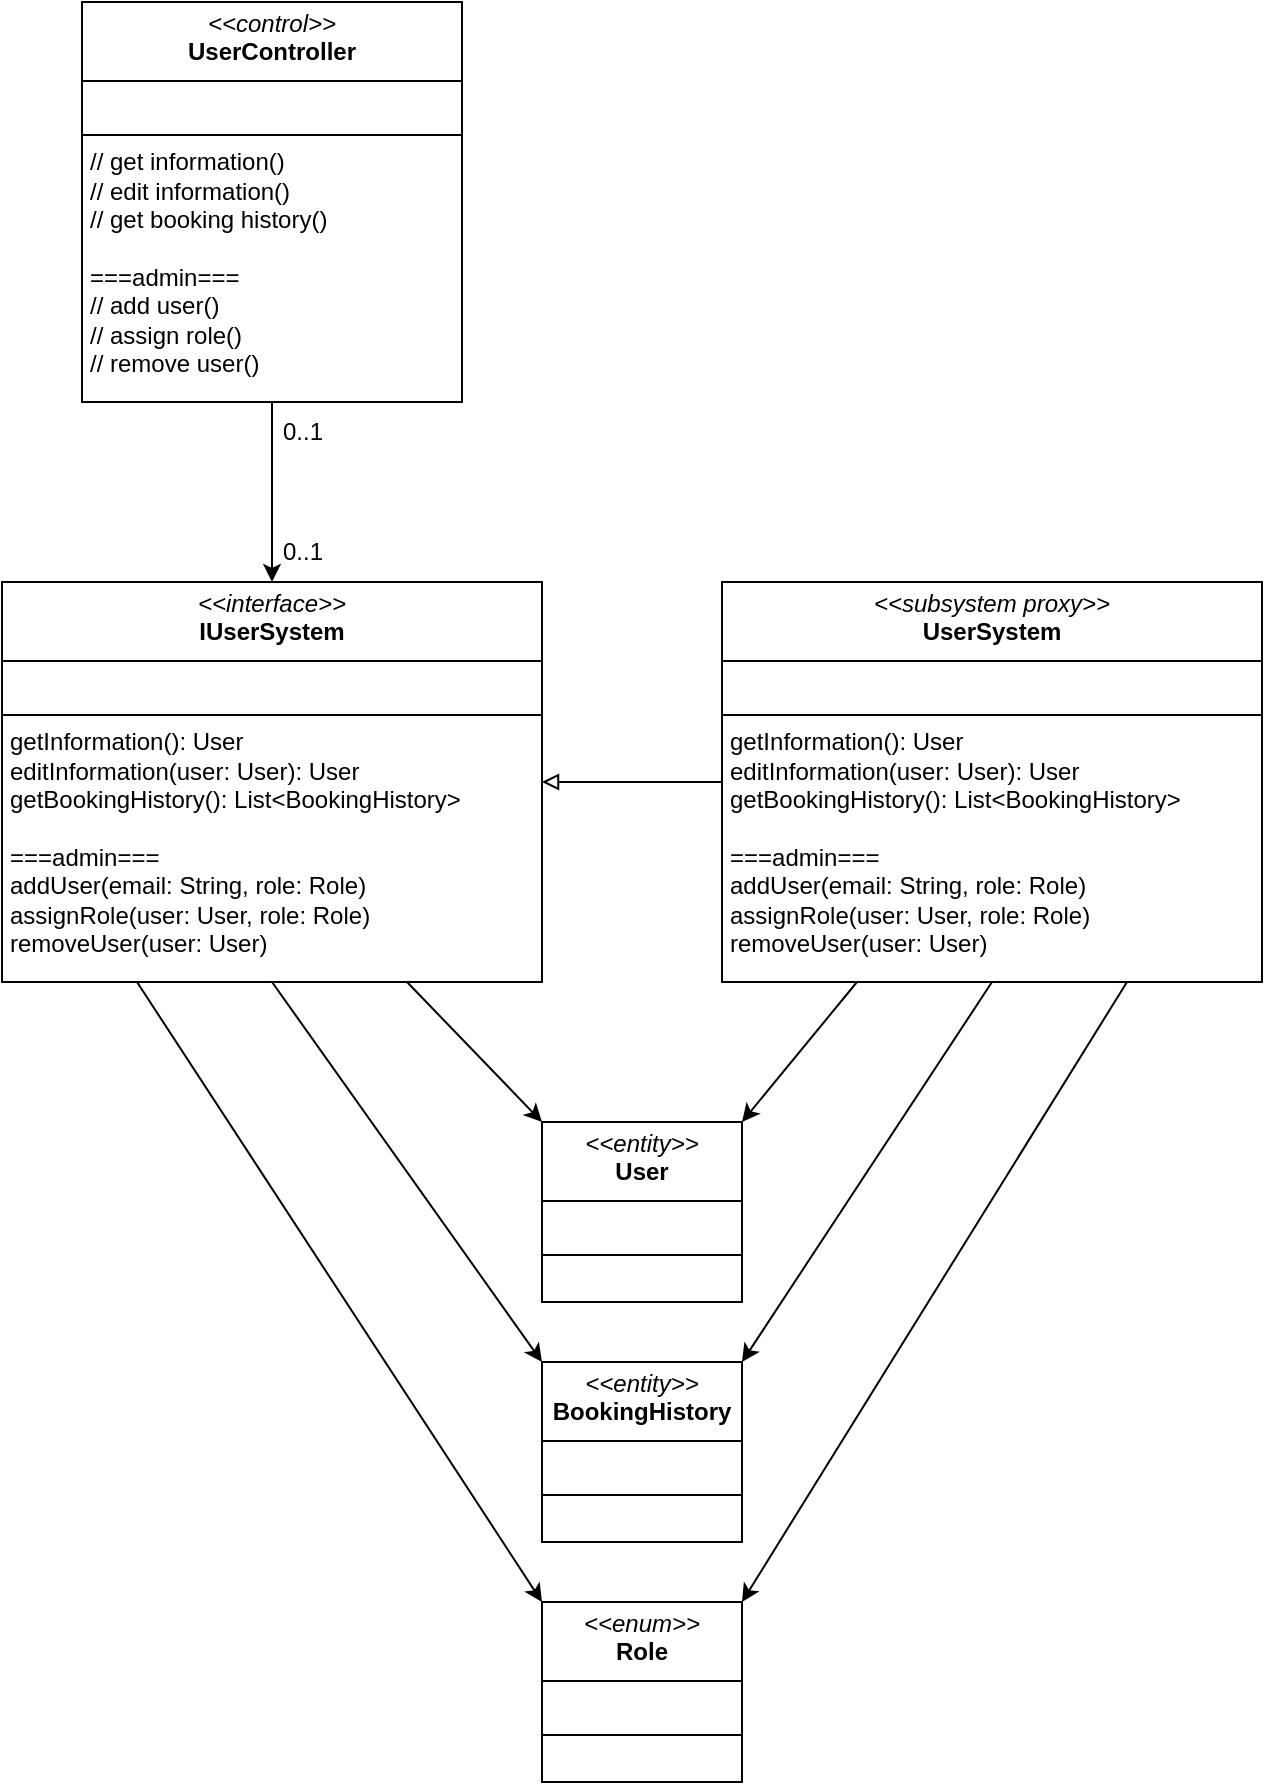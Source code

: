<mxfile version="24.2.7" type="github">
  <diagram name="Page-1" id="IPV329xjrtEzMndmvXd4">
    <mxGraphModel dx="1143" dy="655" grid="1" gridSize="10" guides="1" tooltips="1" connect="1" arrows="1" fold="1" page="1" pageScale="1" pageWidth="850" pageHeight="1100" math="0" shadow="0">
      <root>
        <mxCell id="0" />
        <mxCell id="1" parent="0" />
        <mxCell id="3_nuD6fn2jPD0U3STNWi-1" style="edgeStyle=orthogonalEdgeStyle;rounded=0;orthogonalLoop=1;jettySize=auto;html=1;exitX=0.5;exitY=1;exitDx=0;exitDy=0;entryX=0.5;entryY=0;entryDx=0;entryDy=0;" parent="1" source="3_nuD6fn2jPD0U3STNWi-2" target="3_nuD6fn2jPD0U3STNWi-5" edge="1">
          <mxGeometry relative="1" as="geometry" />
        </mxCell>
        <mxCell id="3_nuD6fn2jPD0U3STNWi-2" value="&lt;p style=&quot;margin:0px;margin-top:4px;text-align:center;&quot;&gt;&lt;i&gt;&amp;lt;&amp;lt;control&amp;gt;&amp;gt;&lt;/i&gt;&lt;br&gt;&lt;b&gt;UserController&lt;/b&gt;&lt;/p&gt;&lt;hr size=&quot;1&quot; style=&quot;border-style:solid;&quot;&gt;&lt;p style=&quot;margin:0px;margin-left:4px;&quot;&gt;&lt;br&gt;&lt;/p&gt;&lt;hr size=&quot;1&quot; style=&quot;border-style:solid;&quot;&gt;&lt;p style=&quot;margin:0px;margin-left:4px;&quot;&gt;// get information()&lt;/p&gt;&lt;p style=&quot;margin:0px;margin-left:4px;&quot;&gt;// edit information()&lt;/p&gt;&lt;p style=&quot;margin:0px;margin-left:4px;&quot;&gt;// get booking history()&lt;/p&gt;&lt;p style=&quot;margin:0px;margin-left:4px;&quot;&gt;&lt;br&gt;&lt;/p&gt;&lt;p style=&quot;margin:0px;margin-left:4px;&quot;&gt;===admin===&lt;/p&gt;&lt;p style=&quot;margin:0px;margin-left:4px;&quot;&gt;// add user()&lt;/p&gt;&lt;p style=&quot;margin:0px;margin-left:4px;&quot;&gt;// assign role()&lt;/p&gt;&lt;p style=&quot;margin:0px;margin-left:4px;&quot;&gt;// remove user()&lt;/p&gt;" style="verticalAlign=top;align=left;overflow=fill;html=1;whiteSpace=wrap;" parent="1" vertex="1">
          <mxGeometry x="160" width="190" height="200" as="geometry" />
        </mxCell>
        <mxCell id="3_nuD6fn2jPD0U3STNWi-3" style="rounded=0;orthogonalLoop=1;jettySize=auto;html=1;exitX=0.75;exitY=1;exitDx=0;exitDy=0;entryX=0;entryY=0;entryDx=0;entryDy=0;" parent="1" source="3_nuD6fn2jPD0U3STNWi-5" target="3_nuD6fn2jPD0U3STNWi-10" edge="1">
          <mxGeometry relative="1" as="geometry" />
        </mxCell>
        <mxCell id="3_nuD6fn2jPD0U3STNWi-4" style="rounded=0;orthogonalLoop=1;jettySize=auto;html=1;exitX=0.5;exitY=1;exitDx=0;exitDy=0;entryX=0;entryY=0;entryDx=0;entryDy=0;" parent="1" source="3_nuD6fn2jPD0U3STNWi-5" target="3_nuD6fn2jPD0U3STNWi-12" edge="1">
          <mxGeometry relative="1" as="geometry">
            <mxPoint x="390" y="680" as="targetPoint" />
          </mxGeometry>
        </mxCell>
        <mxCell id="3_nuD6fn2jPD0U3STNWi-14" style="rounded=0;orthogonalLoop=1;jettySize=auto;html=1;exitX=0.25;exitY=1;exitDx=0;exitDy=0;entryX=0;entryY=0;entryDx=0;entryDy=0;" parent="1" source="3_nuD6fn2jPD0U3STNWi-5" target="3_nuD6fn2jPD0U3STNWi-13" edge="1">
          <mxGeometry relative="1" as="geometry" />
        </mxCell>
        <mxCell id="3_nuD6fn2jPD0U3STNWi-5" value="&lt;p style=&quot;margin:0px;margin-top:4px;text-align:center;&quot;&gt;&lt;i&gt;&amp;lt;&amp;lt;interface&amp;gt;&amp;gt;&lt;/i&gt;&lt;br&gt;&lt;b&gt;IUserSystem&lt;/b&gt;&lt;/p&gt;&lt;hr size=&quot;1&quot; style=&quot;border-style:solid;&quot;&gt;&lt;p style=&quot;margin:0px;margin-left:4px;&quot;&gt;&lt;br&gt;&lt;/p&gt;&lt;hr size=&quot;1&quot; style=&quot;border-style:solid;&quot;&gt;&lt;p style=&quot;margin:0px;margin-left:4px;&quot;&gt;&lt;span id=&quot;selected_text&quot;&gt;&lt;/span&gt;getInformation(): User&lt;/p&gt;&lt;p style=&quot;margin:0px;margin-left:4px;&quot;&gt;editInformation(user: User): User&lt;/p&gt;&lt;p style=&quot;margin:0px;margin-left:4px;&quot;&gt;getBookingHistory(): List&amp;lt;BookingHistory&amp;gt;&lt;/p&gt;&lt;p style=&quot;margin:0px;margin-left:4px;&quot;&gt;&lt;br&gt;&lt;/p&gt;&lt;p style=&quot;margin:0px;margin-left:4px;&quot;&gt;===admin===&lt;/p&gt;&lt;p style=&quot;margin:0px;margin-left:4px;&quot;&gt;addUser(email: String, role: Role)&lt;/p&gt;&lt;p style=&quot;margin:0px;margin-left:4px;&quot;&gt;assignRole(user: User, role: Role)&lt;/p&gt;&lt;p style=&quot;margin:0px;margin-left:4px;&quot;&gt;removeUser(user: User)&lt;/p&gt;" style="verticalAlign=top;align=left;overflow=fill;html=1;whiteSpace=wrap;" parent="1" vertex="1">
          <mxGeometry x="120" y="290" width="270" height="200" as="geometry" />
        </mxCell>
        <mxCell id="3_nuD6fn2jPD0U3STNWi-6" style="edgeStyle=orthogonalEdgeStyle;rounded=0;orthogonalLoop=1;jettySize=auto;html=1;exitX=0;exitY=0.5;exitDx=0;exitDy=0;entryX=1;entryY=0.5;entryDx=0;entryDy=0;endArrow=block;endFill=0;strokeWidth=1;" parent="1" source="3_nuD6fn2jPD0U3STNWi-9" target="3_nuD6fn2jPD0U3STNWi-5" edge="1">
          <mxGeometry relative="1" as="geometry" />
        </mxCell>
        <mxCell id="3_nuD6fn2jPD0U3STNWi-7" style="rounded=0;orthogonalLoop=1;jettySize=auto;html=1;exitX=0.25;exitY=1;exitDx=0;exitDy=0;entryX=1;entryY=0;entryDx=0;entryDy=0;" parent="1" source="3_nuD6fn2jPD0U3STNWi-9" target="3_nuD6fn2jPD0U3STNWi-10" edge="1">
          <mxGeometry relative="1" as="geometry" />
        </mxCell>
        <mxCell id="3_nuD6fn2jPD0U3STNWi-8" style="rounded=0;orthogonalLoop=1;jettySize=auto;html=1;exitX=0.5;exitY=1;exitDx=0;exitDy=0;entryX=1;entryY=0;entryDx=0;entryDy=0;" parent="1" source="3_nuD6fn2jPD0U3STNWi-9" target="3_nuD6fn2jPD0U3STNWi-12" edge="1">
          <mxGeometry relative="1" as="geometry">
            <mxPoint x="490" y="680" as="targetPoint" />
          </mxGeometry>
        </mxCell>
        <mxCell id="3_nuD6fn2jPD0U3STNWi-15" style="rounded=0;orthogonalLoop=1;jettySize=auto;html=1;exitX=0.75;exitY=1;exitDx=0;exitDy=0;entryX=1;entryY=0;entryDx=0;entryDy=0;" parent="1" source="3_nuD6fn2jPD0U3STNWi-9" target="3_nuD6fn2jPD0U3STNWi-13" edge="1">
          <mxGeometry relative="1" as="geometry" />
        </mxCell>
        <mxCell id="3_nuD6fn2jPD0U3STNWi-9" value="&lt;p style=&quot;margin:0px;margin-top:4px;text-align:center;&quot;&gt;&lt;i&gt;&amp;lt;&amp;lt;subsystem proxy&amp;gt;&amp;gt;&lt;/i&gt;&lt;br&gt;&lt;b&gt;UserSystem&lt;/b&gt;&lt;/p&gt;&lt;hr size=&quot;1&quot; style=&quot;border-style:solid;&quot;&gt;&lt;p style=&quot;margin:0px;margin-left:4px;&quot;&gt;&lt;br&gt;&lt;/p&gt;&lt;hr size=&quot;1&quot; style=&quot;border-style:solid;&quot;&gt;&lt;p style=&quot;margin: 0px 0px 0px 4px;&quot;&gt;getInformation(): User&lt;/p&gt;&lt;p style=&quot;margin: 0px 0px 0px 4px;&quot;&gt;editInformation(user: User): User&lt;/p&gt;&lt;p style=&quot;margin: 0px 0px 0px 4px;&quot;&gt;getBookingHistory(): List&amp;lt;BookingHistory&amp;gt;&lt;/p&gt;&lt;p style=&quot;margin: 0px 0px 0px 4px;&quot;&gt;&lt;br&gt;&lt;/p&gt;&lt;p style=&quot;margin: 0px 0px 0px 4px;&quot;&gt;===admin===&lt;/p&gt;&lt;p style=&quot;margin: 0px 0px 0px 4px;&quot;&gt;addUser(email: String, role: Role)&lt;/p&gt;&lt;p style=&quot;margin: 0px 0px 0px 4px;&quot;&gt;assignRole(user: User, role: Role)&lt;/p&gt;&lt;p style=&quot;margin: 0px 0px 0px 4px;&quot;&gt;removeUser(user: User)&lt;/p&gt;" style="verticalAlign=top;align=left;overflow=fill;html=1;whiteSpace=wrap;" parent="1" vertex="1">
          <mxGeometry x="480" y="290" width="270" height="200" as="geometry" />
        </mxCell>
        <mxCell id="3_nuD6fn2jPD0U3STNWi-10" value="&lt;p style=&quot;margin:0px;margin-top:4px;text-align:center;&quot;&gt;&lt;i&gt;&amp;lt;&amp;lt;entity&amp;gt;&amp;gt;&lt;/i&gt;&lt;br&gt;&lt;b&gt;User&lt;/b&gt;&lt;/p&gt;&lt;hr size=&quot;1&quot; style=&quot;border-style:solid;&quot;&gt;&lt;p style=&quot;margin:0px;margin-left:4px;&quot;&gt;&lt;br&gt;&lt;/p&gt;&lt;hr size=&quot;1&quot; style=&quot;border-style:solid;&quot;&gt;&lt;p style=&quot;margin:0px;margin-left:4px;&quot;&gt;&lt;br&gt;&lt;/p&gt;" style="verticalAlign=top;align=left;overflow=fill;html=1;whiteSpace=wrap;" parent="1" vertex="1">
          <mxGeometry x="390" y="560" width="100" height="90" as="geometry" />
        </mxCell>
        <mxCell id="3_nuD6fn2jPD0U3STNWi-12" value="&lt;p style=&quot;margin:0px;margin-top:4px;text-align:center;&quot;&gt;&lt;i&gt;&amp;lt;&amp;lt;entity&amp;gt;&amp;gt;&lt;/i&gt;&lt;br&gt;&lt;b&gt;BookingHistory&lt;/b&gt;&lt;/p&gt;&lt;hr size=&quot;1&quot; style=&quot;border-style:solid;&quot;&gt;&lt;p style=&quot;margin:0px;margin-left:4px;&quot;&gt;&lt;br&gt;&lt;/p&gt;&lt;hr size=&quot;1&quot; style=&quot;border-style:solid;&quot;&gt;&lt;p style=&quot;margin:0px;margin-left:4px;&quot;&gt;&lt;br&gt;&lt;/p&gt;" style="verticalAlign=top;align=left;overflow=fill;html=1;whiteSpace=wrap;" parent="1" vertex="1">
          <mxGeometry x="390" y="680" width="100" height="90" as="geometry" />
        </mxCell>
        <mxCell id="3_nuD6fn2jPD0U3STNWi-13" value="&lt;p style=&quot;margin:0px;margin-top:4px;text-align:center;&quot;&gt;&lt;i&gt;&amp;lt;&amp;lt;enum&amp;gt;&amp;gt;&lt;/i&gt;&lt;br&gt;&lt;b&gt;Role&lt;/b&gt;&lt;/p&gt;&lt;hr size=&quot;1&quot; style=&quot;border-style:solid;&quot;&gt;&lt;p style=&quot;margin:0px;margin-left:4px;&quot;&gt;&lt;br&gt;&lt;/p&gt;&lt;hr size=&quot;1&quot; style=&quot;border-style:solid;&quot;&gt;&lt;p style=&quot;margin:0px;margin-left:4px;&quot;&gt;&lt;br&gt;&lt;/p&gt;" style="verticalAlign=top;align=left;overflow=fill;html=1;whiteSpace=wrap;" parent="1" vertex="1">
          <mxGeometry x="390" y="800" width="100" height="90" as="geometry" />
        </mxCell>
        <mxCell id="u-3JMzURS5uhGs8FS7Qn-1" value="0..1" style="text;html=1;align=center;verticalAlign=middle;resizable=0;points=[];autosize=1;strokeColor=none;fillColor=none;" vertex="1" parent="1">
          <mxGeometry x="250" y="200" width="40" height="30" as="geometry" />
        </mxCell>
        <mxCell id="u-3JMzURS5uhGs8FS7Qn-2" value="0..1" style="text;html=1;align=center;verticalAlign=middle;resizable=0;points=[];autosize=1;strokeColor=none;fillColor=none;" vertex="1" parent="1">
          <mxGeometry x="250" y="260" width="40" height="30" as="geometry" />
        </mxCell>
      </root>
    </mxGraphModel>
  </diagram>
</mxfile>
